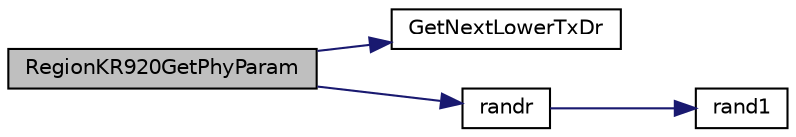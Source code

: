 digraph "RegionKR920GetPhyParam"
{
  edge [fontname="Helvetica",fontsize="10",labelfontname="Helvetica",labelfontsize="10"];
  node [fontname="Helvetica",fontsize="10",shape=record];
  rankdir="LR";
  Node45 [label="RegionKR920GetPhyParam",height=0.2,width=0.4,color="black", fillcolor="grey75", style="filled", fontcolor="black"];
  Node45 -> Node46 [color="midnightblue",fontsize="10",style="solid",fontname="Helvetica"];
  Node46 [label="GetNextLowerTxDr",height=0.2,width=0.4,color="black", fillcolor="white", style="filled",URL="$_region_k_r920_8c.html#ae06574681e2f7c3f3e604878c81743aa"];
  Node45 -> Node47 [color="midnightblue",fontsize="10",style="solid",fontname="Helvetica"];
  Node47 [label="randr",height=0.2,width=0.4,color="black", fillcolor="white", style="filled",URL="$utilities_8c.html#af5d8ad6dae489ac64821e7d4f004595d",tooltip="Computes a random number between min and max "];
  Node47 -> Node48 [color="midnightblue",fontsize="10",style="solid",fontname="Helvetica"];
  Node48 [label="rand1",height=0.2,width=0.4,color="black", fillcolor="white", style="filled",URL="$utilities_8c.html#a682de7091382ea1fcb2919b0f1cf6cdc"];
}

